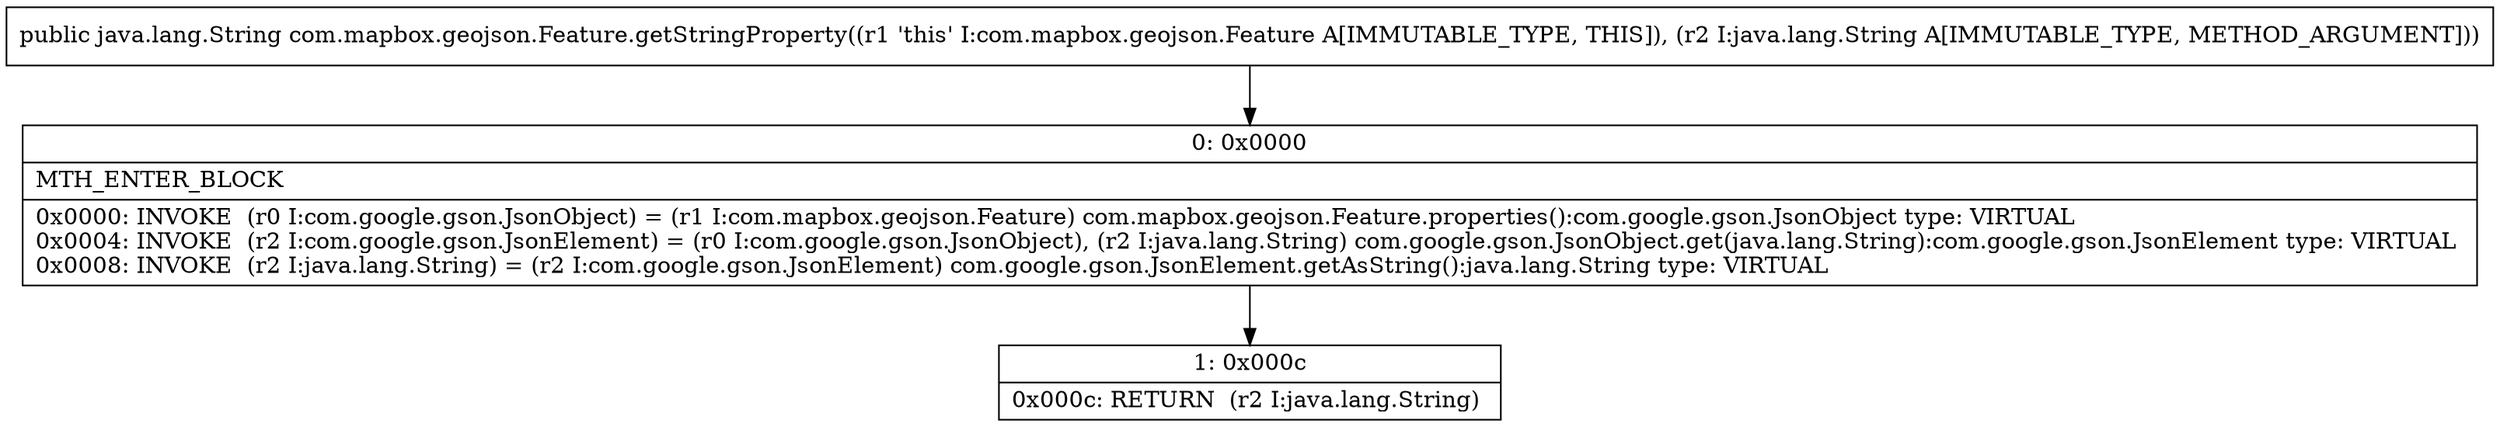 digraph "CFG forcom.mapbox.geojson.Feature.getStringProperty(Ljava\/lang\/String;)Ljava\/lang\/String;" {
Node_0 [shape=record,label="{0\:\ 0x0000|MTH_ENTER_BLOCK\l|0x0000: INVOKE  (r0 I:com.google.gson.JsonObject) = (r1 I:com.mapbox.geojson.Feature) com.mapbox.geojson.Feature.properties():com.google.gson.JsonObject type: VIRTUAL \l0x0004: INVOKE  (r2 I:com.google.gson.JsonElement) = (r0 I:com.google.gson.JsonObject), (r2 I:java.lang.String) com.google.gson.JsonObject.get(java.lang.String):com.google.gson.JsonElement type: VIRTUAL \l0x0008: INVOKE  (r2 I:java.lang.String) = (r2 I:com.google.gson.JsonElement) com.google.gson.JsonElement.getAsString():java.lang.String type: VIRTUAL \l}"];
Node_1 [shape=record,label="{1\:\ 0x000c|0x000c: RETURN  (r2 I:java.lang.String) \l}"];
MethodNode[shape=record,label="{public java.lang.String com.mapbox.geojson.Feature.getStringProperty((r1 'this' I:com.mapbox.geojson.Feature A[IMMUTABLE_TYPE, THIS]), (r2 I:java.lang.String A[IMMUTABLE_TYPE, METHOD_ARGUMENT])) }"];
MethodNode -> Node_0;
Node_0 -> Node_1;
}

